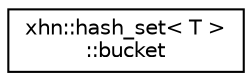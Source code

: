 digraph "Graphical Class Hierarchy"
{
  edge [fontname="Helvetica",fontsize="10",labelfontname="Helvetica",labelfontsize="10"];
  node [fontname="Helvetica",fontsize="10",shape=record];
  rankdir="LR";
  Node1 [label="xhn::hash_set\< T \>\l::bucket",height=0.2,width=0.4,color="black", fillcolor="white", style="filled",URL="$classxhn_1_1hash__set_1_1bucket.html"];
}
